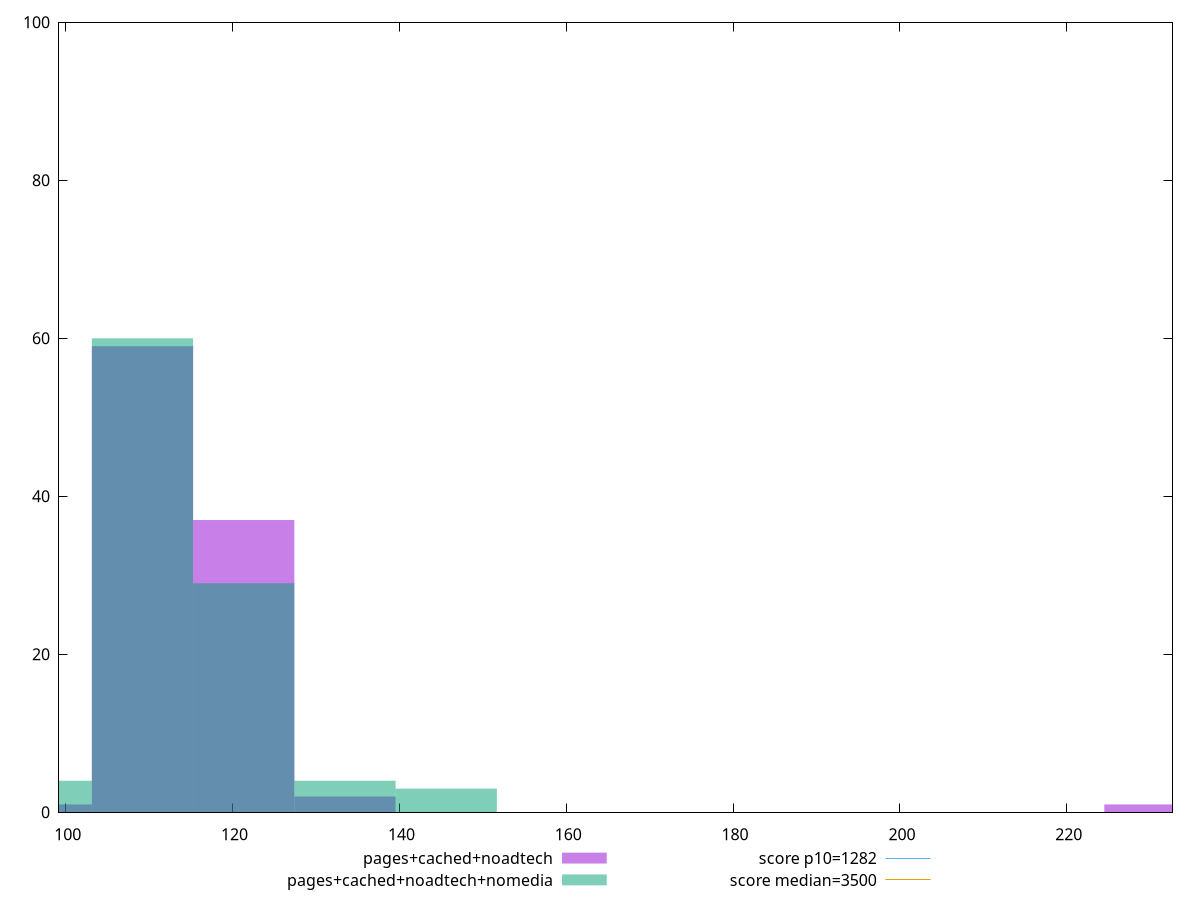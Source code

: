 reset

$pagesCachedNoadtech <<EOF
109.21127909838638 59
121.34586566487377 37
97.07669253189901 1
230.55714476326017 1
133.48045223136114 2
EOF

$pagesCachedNoadtechNomedia <<EOF
121.34586566487377 29
109.21127909838638 60
97.07669253189901 4
133.48045223136114 4
145.6150387978485 3
EOF

set key outside below
set boxwidth 12.134586566487377
set xrange [99.20399999999998:232.66399999999996]
set yrange [0:100]
set trange [0:100]
set style fill transparent solid 0.5 noborder

set parametric
set terminal svg size 640, 500 enhanced background rgb 'white'
set output "report_00009_2021-02-08T22-37-41.559Z/bootup-time/comparison/histogram/2_vs_3.svg"

plot $pagesCachedNoadtech title "pages+cached+noadtech" with boxes, \
     $pagesCachedNoadtechNomedia title "pages+cached+noadtech+nomedia" with boxes, \
     1282,t title "score p10=1282", \
     3500,t title "score median=3500"

reset
